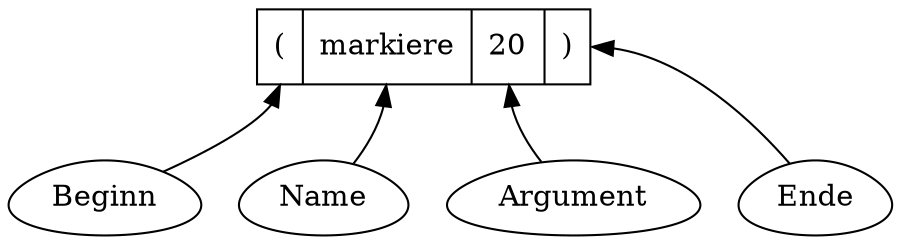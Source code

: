 digraph G {
	node [shape=record];
	call [label="<f0> (|<f1> markiere|<f2> 20|<f3> )"];
	node [shape=egg];
	edge [dir=back];
	call:f0 -> "Beginn";
	call:f1 -> "Name";
	call:f2 -> "Argument";
	call:f3 -> "Ende";
}
